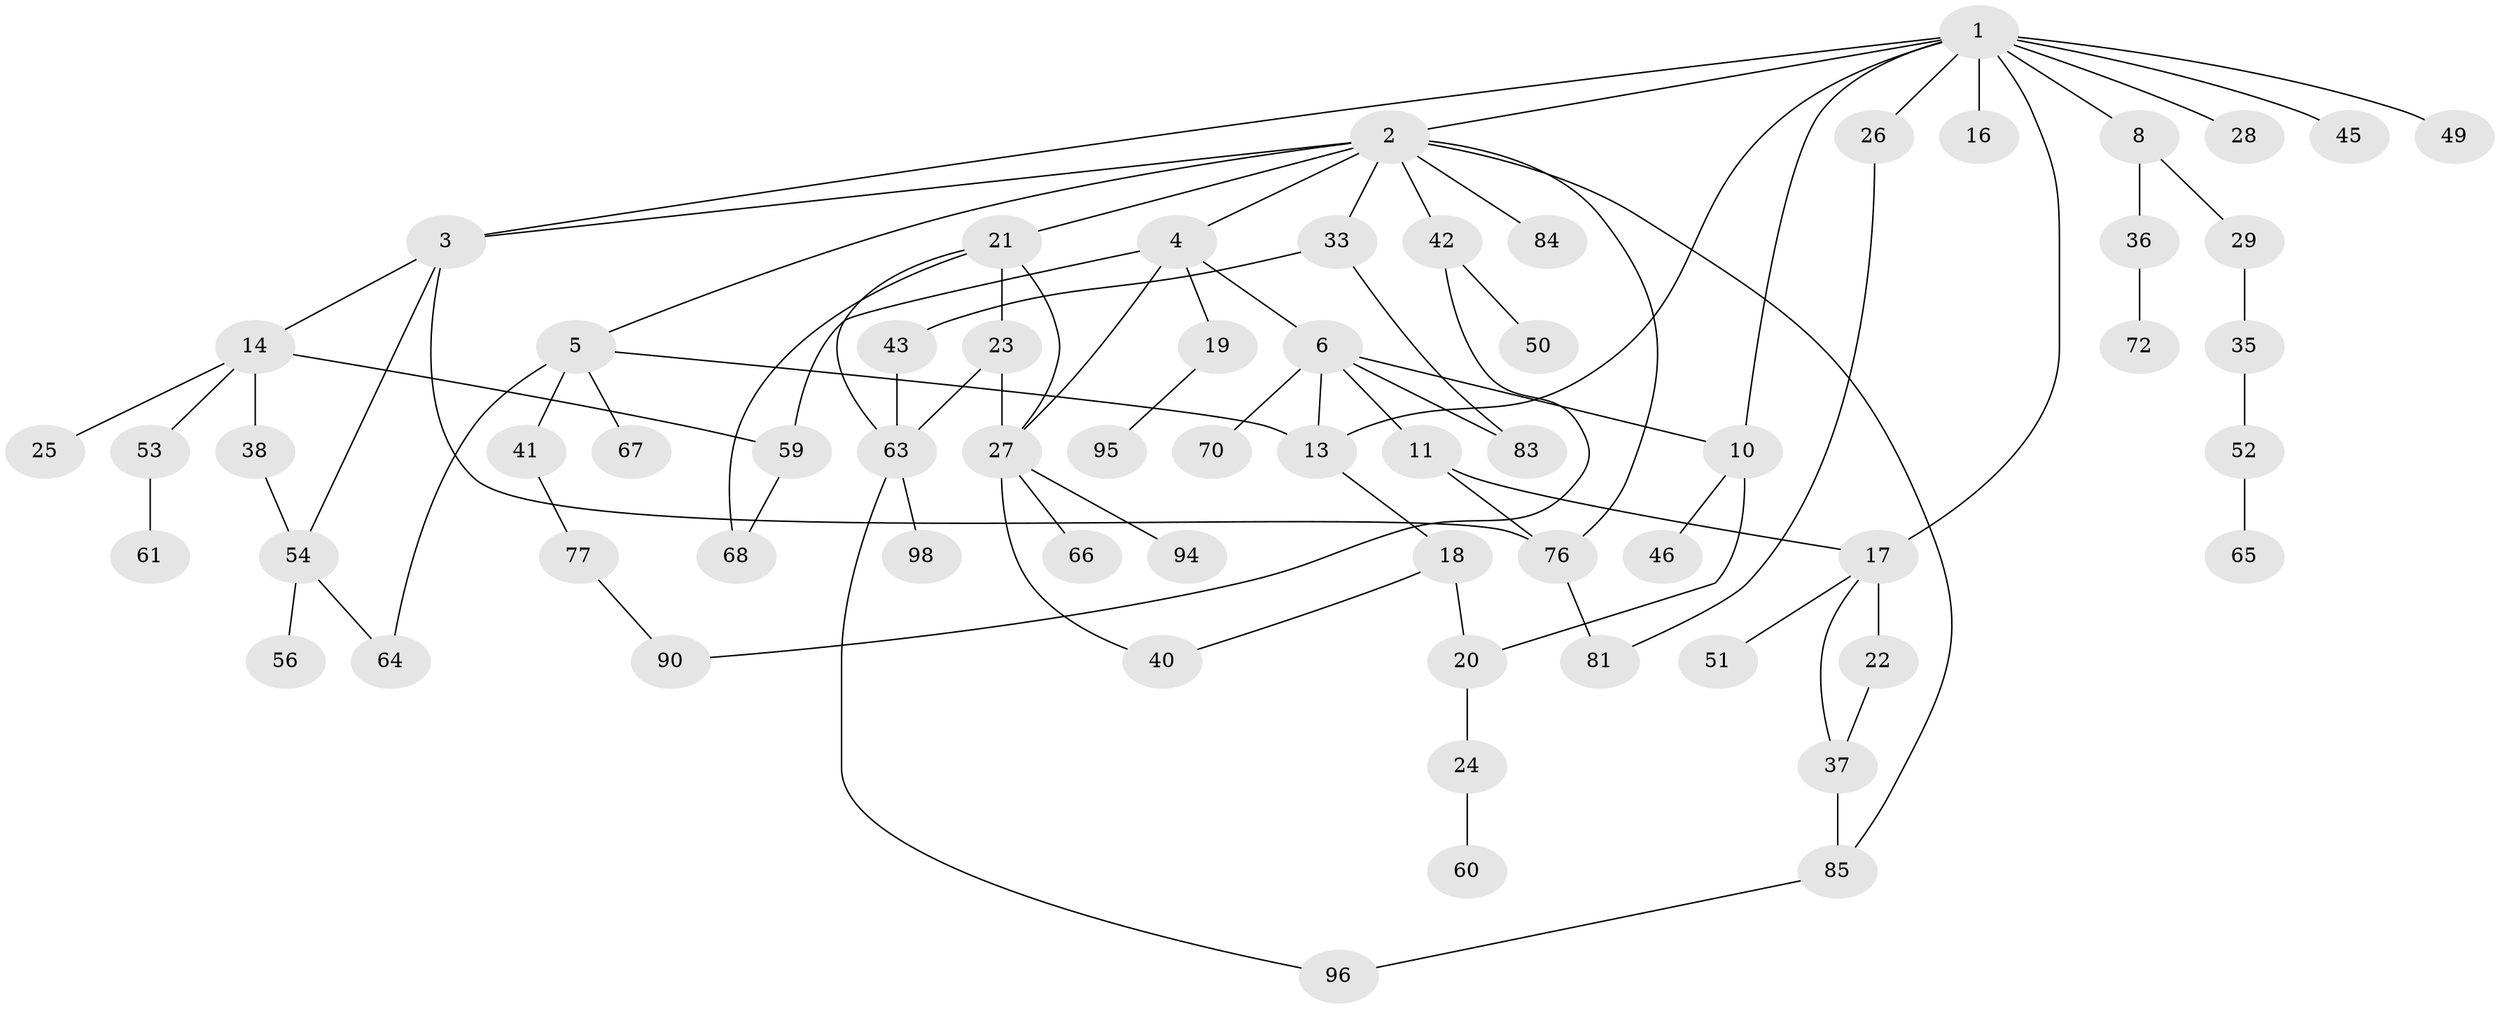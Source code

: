 // original degree distribution, {7: 0.01, 9: 0.01, 5: 0.05, 6: 0.04, 3: 0.24, 4: 0.06, 1: 0.29, 2: 0.3}
// Generated by graph-tools (version 1.1) at 2025/11/02/21/25 10:11:06]
// undirected, 65 vertices, 87 edges
graph export_dot {
graph [start="1"]
  node [color=gray90,style=filled];
  1 [super="+7"];
  2 [super="+12"];
  3;
  4 [super="+9"];
  5 [super="+47"];
  6 [super="+57"];
  8 [super="+30"];
  10 [super="+34"];
  11 [super="+80"];
  13 [super="+15"];
  14 [super="+74"];
  16;
  17 [super="+48"];
  18;
  19 [super="+39"];
  20 [super="+71"];
  21 [super="+32"];
  22;
  23;
  24 [super="+44"];
  25;
  26 [super="+55"];
  27 [super="+31"];
  28;
  29;
  33 [super="+99"];
  35 [super="+69"];
  36 [super="+75"];
  37 [super="+73"];
  38;
  40;
  41 [super="+58"];
  42 [super="+88"];
  43 [super="+82"];
  45;
  46 [super="+78"];
  49;
  50;
  51;
  52 [super="+93"];
  53;
  54 [super="+62"];
  56 [super="+86"];
  59 [super="+100"];
  60;
  61;
  63 [super="+87"];
  64 [super="+79"];
  65;
  66;
  67;
  68;
  70;
  72;
  76 [super="+89"];
  77 [super="+92"];
  81 [super="+91"];
  83;
  84;
  85 [super="+97"];
  90;
  94;
  95;
  96;
  98;
  1 -- 2;
  1 -- 3;
  1 -- 16;
  1 -- 28;
  1 -- 49;
  1 -- 17;
  1 -- 26;
  1 -- 8;
  1 -- 10;
  1 -- 45;
  1 -- 13;
  2 -- 4;
  2 -- 5;
  2 -- 42;
  2 -- 84;
  2 -- 85;
  2 -- 3;
  2 -- 76;
  2 -- 33;
  2 -- 21;
  3 -- 14;
  3 -- 76;
  3 -- 54;
  4 -- 6;
  4 -- 59;
  4 -- 19;
  4 -- 27 [weight=2];
  5 -- 13;
  5 -- 41;
  5 -- 64 [weight=2];
  5 -- 67;
  6 -- 11 [weight=2];
  6 -- 70;
  6 -- 10;
  6 -- 83;
  6 -- 13;
  8 -- 29;
  8 -- 36;
  10 -- 20;
  10 -- 46;
  11 -- 76;
  11 -- 17;
  13 -- 18;
  14 -- 25;
  14 -- 38;
  14 -- 53;
  14 -- 59;
  17 -- 22;
  17 -- 51;
  17 -- 37;
  18 -- 20;
  18 -- 40;
  19 -- 95;
  20 -- 24;
  21 -- 23;
  21 -- 63;
  21 -- 27;
  21 -- 68;
  22 -- 37;
  23 -- 27;
  23 -- 63;
  24 -- 60;
  26 -- 81;
  27 -- 66;
  27 -- 40;
  27 -- 94;
  29 -- 35;
  33 -- 43;
  33 -- 83;
  35 -- 52;
  36 -- 72;
  37 -- 85;
  38 -- 54;
  41 -- 77;
  42 -- 50;
  42 -- 90;
  43 -- 63;
  52 -- 65;
  53 -- 61;
  54 -- 56;
  54 -- 64;
  59 -- 68;
  63 -- 96;
  63 -- 98;
  76 -- 81;
  77 -- 90;
  85 -- 96;
}
